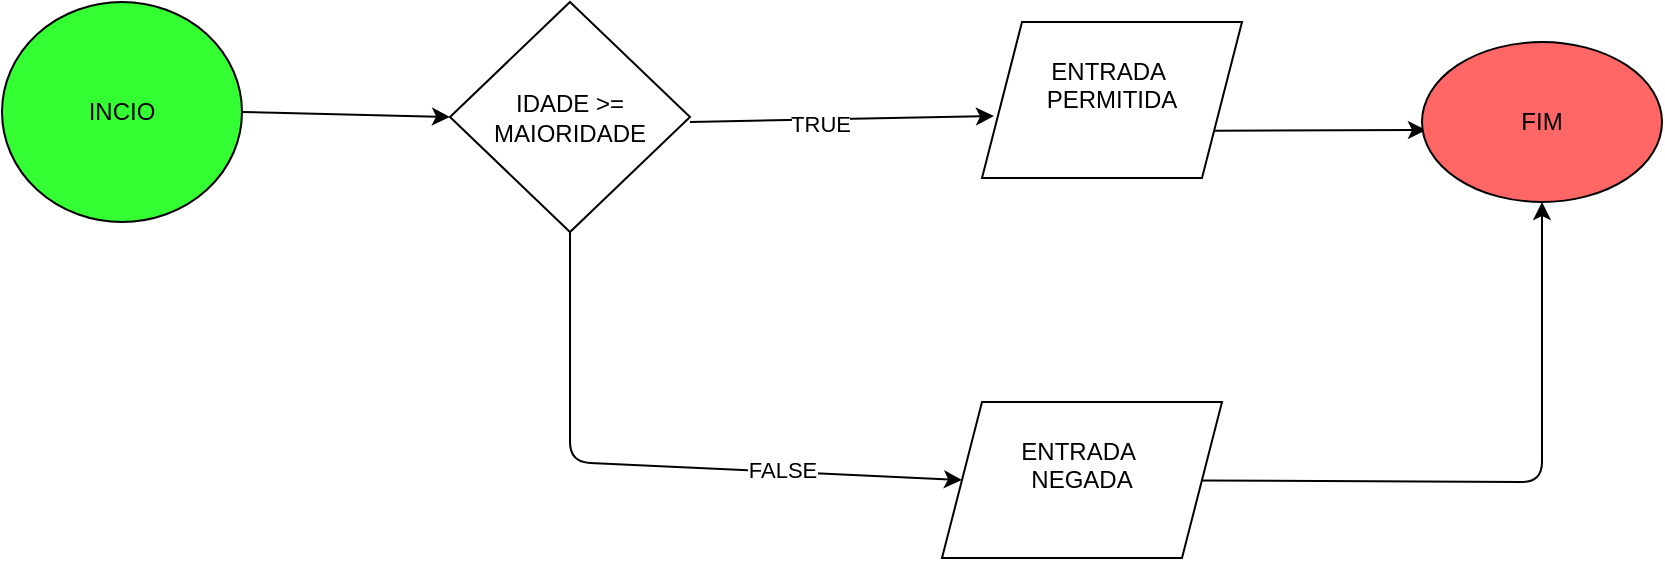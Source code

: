 <mxfile>
    <diagram id="gVFyEWmKmK1xleu6SJx5" name="Página-1">
        <mxGraphModel dx="410" dy="779" grid="1" gridSize="10" guides="1" tooltips="1" connect="1" arrows="1" fold="1" page="1" pageScale="1" pageWidth="827" pageHeight="1169" math="0" shadow="0">
            <root>
                <mxCell id="0"/>
                <mxCell id="1" parent="0"/>
                <mxCell id="4" style="edgeStyle=none;html=1;exitX=1;exitY=0.5;exitDx=0;exitDy=0;entryX=0;entryY=0.5;entryDx=0;entryDy=0;" edge="1" parent="1" source="2" target="3">
                    <mxGeometry relative="1" as="geometry"/>
                </mxCell>
                <mxCell id="2" value="INCIO" style="ellipse;whiteSpace=wrap;html=1;fillColor=#33FF33;" vertex="1" parent="1">
                    <mxGeometry x="70" y="90" width="120" height="110" as="geometry"/>
                </mxCell>
                <mxCell id="11" style="edgeStyle=none;html=1;exitX=0.5;exitY=1;exitDx=0;exitDy=0;entryX=0;entryY=0.5;entryDx=0;entryDy=0;" edge="1" parent="1" source="3" target="10">
                    <mxGeometry relative="1" as="geometry">
                        <mxPoint x="531" y="340" as="targetPoint"/>
                        <Array as="points">
                            <mxPoint x="354" y="320"/>
                        </Array>
                    </mxGeometry>
                </mxCell>
                <mxCell id="13" value="FALSE" style="edgeLabel;html=1;align=center;verticalAlign=middle;resizable=0;points=[];" vertex="1" connectable="0" parent="11">
                    <mxGeometry x="0.421" y="1" relative="1" as="geometry">
                        <mxPoint as="offset"/>
                    </mxGeometry>
                </mxCell>
                <mxCell id="3" value="IDADE &amp;gt;= MAIORIDADE" style="rhombus;whiteSpace=wrap;html=1;" vertex="1" parent="1">
                    <mxGeometry x="294" y="90" width="120" height="115" as="geometry"/>
                </mxCell>
                <mxCell id="7" style="edgeStyle=none;html=1;exitX=1;exitY=0.75;exitDx=0;exitDy=0;" edge="1" parent="1" source="5">
                    <mxGeometry relative="1" as="geometry">
                        <mxPoint x="782" y="154" as="targetPoint"/>
                    </mxGeometry>
                </mxCell>
                <mxCell id="5" value="ENTRADA&amp;nbsp;&lt;div&gt;PERMITIDA&lt;div&gt;&lt;br&gt;&lt;/div&gt;&lt;/div&gt;" style="shape=parallelogram;perimeter=parallelogramPerimeter;whiteSpace=wrap;html=1;fixedSize=1;" vertex="1" parent="1">
                    <mxGeometry x="560" y="100" width="130" height="78" as="geometry"/>
                </mxCell>
                <mxCell id="6" value="" style="endArrow=classic;html=1;entryX=0.046;entryY=0.603;entryDx=0;entryDy=0;entryPerimeter=0;" edge="1" parent="1" target="5">
                    <mxGeometry width="50" height="50" relative="1" as="geometry">
                        <mxPoint x="414" y="150" as="sourcePoint"/>
                        <mxPoint x="464" y="100" as="targetPoint"/>
                    </mxGeometry>
                </mxCell>
                <mxCell id="9" value="TRUE" style="edgeLabel;html=1;align=center;verticalAlign=middle;resizable=0;points=[];" vertex="1" connectable="0" parent="6">
                    <mxGeometry x="-0.145" y="-2" relative="1" as="geometry">
                        <mxPoint as="offset"/>
                    </mxGeometry>
                </mxCell>
                <mxCell id="8" value="FIM" style="ellipse;whiteSpace=wrap;html=1;fillColor=#FF6666;" vertex="1" parent="1">
                    <mxGeometry x="780" y="110" width="120" height="80" as="geometry"/>
                </mxCell>
                <mxCell id="12" style="edgeStyle=none;html=1;" edge="1" parent="1" source="10" target="8">
                    <mxGeometry relative="1" as="geometry">
                        <Array as="points">
                            <mxPoint x="840" y="330"/>
                        </Array>
                    </mxGeometry>
                </mxCell>
                <mxCell id="10" value="ENTRADA&amp;nbsp;&lt;div&gt;NEGADA&lt;/div&gt;&lt;div&gt;&lt;div&gt;&lt;br&gt;&lt;/div&gt;&lt;/div&gt;" style="shape=parallelogram;perimeter=parallelogramPerimeter;whiteSpace=wrap;html=1;fixedSize=1;" vertex="1" parent="1">
                    <mxGeometry x="540" y="290" width="140" height="78" as="geometry"/>
                </mxCell>
            </root>
        </mxGraphModel>
    </diagram>
</mxfile>